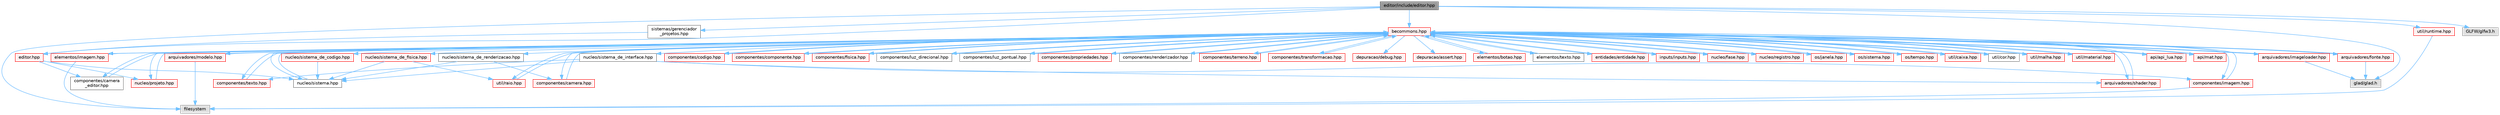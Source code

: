 digraph "editor/include/editor.hpp"
{
 // LATEX_PDF_SIZE
  bgcolor="transparent";
  edge [fontname=Helvetica,fontsize=10,labelfontname=Helvetica,labelfontsize=10];
  node [fontname=Helvetica,fontsize=10,shape=box,height=0.2,width=0.4];
  Node1 [id="Node000001",label="editor/include/editor.hpp",height=0.2,width=0.4,color="gray40", fillcolor="grey60", style="filled", fontcolor="black",tooltip=" "];
  Node1 -> Node2 [id="edge1_Node000001_Node000002",color="steelblue1",style="solid",tooltip=" "];
  Node2 [id="Node000002",label="glad/glad.h",height=0.2,width=0.4,color="grey60", fillcolor="#E0E0E0", style="filled",tooltip=" "];
  Node1 -> Node3 [id="edge2_Node000001_Node000003",color="steelblue1",style="solid",tooltip=" "];
  Node3 [id="Node000003",label="GLFW/glfw3.h",height=0.2,width=0.4,color="grey60", fillcolor="#E0E0E0", style="filled",tooltip=" "];
  Node1 -> Node4 [id="edge3_Node000001_Node000004",color="steelblue1",style="solid",tooltip=" "];
  Node4 [id="Node000004",label="filesystem",height=0.2,width=0.4,color="grey60", fillcolor="#E0E0E0", style="filled",tooltip=" "];
  Node1 -> Node5 [id="edge4_Node000001_Node000005",color="steelblue1",style="solid",tooltip=" "];
  Node5 [id="Node000005",label="becommons.hpp",height=0.2,width=0.4,color="red", fillcolor="#FFF0F0", style="filled",URL="$becommons_8hpp.html",tooltip=" "];
  Node5 -> Node6 [id="edge5_Node000005_Node000006",color="steelblue1",style="solid",tooltip=" "];
  Node6 [id="Node000006",label="api/api_lua.hpp",height=0.2,width=0.4,color="red", fillcolor="#FFF0F0", style="filled",URL="$api__lua_8hpp.html",tooltip="Gerencia a configuração do luabridge para api lua."];
  Node6 -> Node5 [id="edge6_Node000006_Node000005",color="steelblue1",style="solid",tooltip=" "];
  Node5 -> Node11 [id="edge7_Node000005_Node000011",color="steelblue1",style="solid",tooltip=" "];
  Node11 [id="Node000011",label="api/mat.hpp",height=0.2,width=0.4,color="red", fillcolor="#FFF0F0", style="filled",URL="$mat_8hpp.html",tooltip="Gerencia funçoes matemáticas."];
  Node11 -> Node5 [id="edge8_Node000011_Node000005",color="steelblue1",style="solid",tooltip=" "];
  Node5 -> Node14 [id="edge9_Node000005_Node000014",color="steelblue1",style="solid",tooltip=" "];
  Node14 [id="Node000014",label="arquivadores/fonte.hpp",height=0.2,width=0.4,color="red", fillcolor="#FFF0F0", style="filled",URL="$fonte_8hpp.html",tooltip="Define estruturas básicas para renderização de textos."];
  Node14 -> Node2 [id="edge10_Node000014_Node000002",color="steelblue1",style="solid",tooltip=" "];
  Node14 -> Node5 [id="edge11_Node000014_Node000005",color="steelblue1",style="solid",tooltip=" "];
  Node5 -> Node18 [id="edge12_Node000005_Node000018",color="steelblue1",style="solid",tooltip=" "];
  Node18 [id="Node000018",label="arquivadores/imageloader.hpp",height=0.2,width=0.4,color="red", fillcolor="#FFF0F0", style="filled",URL="$imageloader_8hpp.html",tooltip="Gerencia as imagems/texturas carregadas na engine."];
  Node18 -> Node2 [id="edge13_Node000018_Node000002",color="steelblue1",style="solid",tooltip=" "];
  Node18 -> Node5 [id="edge14_Node000018_Node000005",color="steelblue1",style="solid",tooltip=" "];
  Node5 -> Node24 [id="edge15_Node000005_Node000024",color="steelblue1",style="solid",tooltip=" "];
  Node24 [id="Node000024",label="arquivadores/modelo.hpp",height=0.2,width=0.4,color="red", fillcolor="#FFF0F0", style="filled",URL="$modelo_8hpp.html",tooltip="Carrega um modelo usando a biblioteca assimp com base em um diretório."];
  Node24 -> Node4 [id="edge16_Node000024_Node000004",color="steelblue1",style="solid",tooltip=" "];
  Node24 -> Node5 [id="edge17_Node000024_Node000005",color="steelblue1",style="solid",tooltip=" "];
  Node5 -> Node25 [id="edge18_Node000005_Node000025",color="steelblue1",style="solid",tooltip=" "];
  Node25 [id="Node000025",label="arquivadores/shader.hpp",height=0.2,width=0.4,color="red", fillcolor="#FFF0F0", style="filled",URL="$shader_8hpp.html",tooltip="Gerencia os shaders GLSL."];
  Node25 -> Node5 [id="edge19_Node000025_Node000005",color="steelblue1",style="solid",tooltip=" "];
  Node5 -> Node31 [id="edge20_Node000005_Node000031",color="steelblue1",style="solid",tooltip=" "];
  Node31 [id="Node000031",label="componentes/camera.hpp",height=0.2,width=0.4,color="red", fillcolor="#FFF0F0", style="filled",URL="$camera_8hpp.html",tooltip="Estrutura básica de câmera."];
  Node31 -> Node5 [id="edge21_Node000031_Node000005",color="steelblue1",style="solid",tooltip=" "];
  Node5 -> Node34 [id="edge22_Node000005_Node000034",color="steelblue1",style="solid",tooltip=" "];
  Node34 [id="Node000034",label="componentes/camera\l_editor.hpp",height=0.2,width=0.4,color="grey40", fillcolor="white", style="filled",URL="$camera__editor_8hpp.html",tooltip=" "];
  Node34 -> Node5 [id="edge23_Node000034_Node000005",color="steelblue1",style="solid",tooltip=" "];
  Node5 -> Node35 [id="edge24_Node000005_Node000035",color="steelblue1",style="solid",tooltip=" "];
  Node35 [id="Node000035",label="componentes/codigo.hpp",height=0.2,width=0.4,color="red", fillcolor="#FFF0F0", style="filled",URL="$codigo_8hpp.html",tooltip="Componente de código para entidades ECS."];
  Node35 -> Node5 [id="edge25_Node000035_Node000005",color="steelblue1",style="solid",tooltip=" "];
  Node5 -> Node37 [id="edge26_Node000005_Node000037",color="steelblue1",style="solid",tooltip=" "];
  Node37 [id="Node000037",label="componentes/componente.hpp",height=0.2,width=0.4,color="red", fillcolor="#FFF0F0", style="filled",URL="$componente_8hpp.html",tooltip="Estrutura base para componetes."];
  Node37 -> Node5 [id="edge27_Node000037_Node000005",color="steelblue1",style="solid",tooltip=" "];
  Node5 -> Node42 [id="edge28_Node000005_Node000042",color="steelblue1",style="solid",tooltip=" "];
  Node42 [id="Node000042",label="componentes/fisica.hpp",height=0.2,width=0.4,color="red", fillcolor="#FFF0F0", style="filled",URL="$fisica_8hpp.html",tooltip="Componente de física para entidades ECS."];
  Node42 -> Node5 [id="edge29_Node000042_Node000005",color="steelblue1",style="solid",tooltip=" "];
  Node5 -> Node43 [id="edge30_Node000005_Node000043",color="steelblue1",style="solid",tooltip=" "];
  Node43 [id="Node000043",label="componentes/imagem.hpp",height=0.2,width=0.4,color="red", fillcolor="#FFF0F0", style="filled",URL="$componentes_2imagem_8hpp.html",tooltip=" "];
  Node43 -> Node4 [id="edge31_Node000043_Node000004",color="steelblue1",style="solid",tooltip=" "];
  Node43 -> Node5 [id="edge32_Node000043_Node000005",color="steelblue1",style="solid",tooltip=" "];
  Node5 -> Node44 [id="edge33_Node000005_Node000044",color="steelblue1",style="solid",tooltip=" "];
  Node44 [id="Node000044",label="componentes/luz_direcional.hpp",height=0.2,width=0.4,color="grey40", fillcolor="white", style="filled",URL="$luz__direcional_8hpp.html",tooltip=" "];
  Node44 -> Node5 [id="edge34_Node000044_Node000005",color="steelblue1",style="solid",tooltip=" "];
  Node5 -> Node45 [id="edge35_Node000005_Node000045",color="steelblue1",style="solid",tooltip=" "];
  Node45 [id="Node000045",label="componentes/luz_pontual.hpp",height=0.2,width=0.4,color="grey40", fillcolor="white", style="filled",URL="$luz__pontual_8hpp.html",tooltip=" "];
  Node45 -> Node5 [id="edge36_Node000045_Node000005",color="steelblue1",style="solid",tooltip=" "];
  Node5 -> Node46 [id="edge37_Node000005_Node000046",color="steelblue1",style="solid",tooltip=" "];
  Node46 [id="Node000046",label="componentes/propriedades.hpp",height=0.2,width=0.4,color="red", fillcolor="#FFF0F0", style="filled",URL="$propriedades_8hpp.html",tooltip=" "];
  Node46 -> Node5 [id="edge38_Node000046_Node000005",color="steelblue1",style="solid",tooltip=" "];
  Node5 -> Node47 [id="edge39_Node000005_Node000047",color="steelblue1",style="solid",tooltip=" "];
  Node47 [id="Node000047",label="componentes/renderizador.hpp",height=0.2,width=0.4,color="grey40", fillcolor="white", style="filled",URL="$renderizador_8hpp.html",tooltip=" "];
  Node47 -> Node5 [id="edge40_Node000047_Node000005",color="steelblue1",style="solid",tooltip=" "];
  Node5 -> Node48 [id="edge41_Node000005_Node000048",color="steelblue1",style="solid",tooltip=" "];
  Node48 [id="Node000048",label="componentes/terreno.hpp",height=0.2,width=0.4,color="red", fillcolor="#FFF0F0", style="filled",URL="$terreno_8hpp.html",tooltip=" "];
  Node48 -> Node5 [id="edge42_Node000048_Node000005",color="steelblue1",style="solid",tooltip=" "];
  Node5 -> Node49 [id="edge43_Node000005_Node000049",color="steelblue1",style="solid",tooltip=" "];
  Node49 [id="Node000049",label="componentes/texto.hpp",height=0.2,width=0.4,color="red", fillcolor="#FFF0F0", style="filled",URL="$componentes_2texto_8hpp.html",tooltip=" "];
  Node49 -> Node5 [id="edge44_Node000049_Node000005",color="steelblue1",style="solid",tooltip=" "];
  Node5 -> Node50 [id="edge45_Node000005_Node000050",color="steelblue1",style="solid",tooltip=" "];
  Node50 [id="Node000050",label="componentes/transformacao.hpp",height=0.2,width=0.4,color="red", fillcolor="#FFF0F0", style="filled",URL="$transformacao_8hpp.html",tooltip="Calcula a mtriz de modelo para um objeto 3d qualquer."];
  Node50 -> Node5 [id="edge46_Node000050_Node000005",color="steelblue1",style="solid",tooltip=" "];
  Node5 -> Node54 [id="edge47_Node000005_Node000054",color="steelblue1",style="solid",tooltip=" "];
  Node54 [id="Node000054",label="depuracao/debug.hpp",height=0.2,width=0.4,color="red", fillcolor="#FFF0F0", style="filled",URL="$debug_8hpp.html",tooltip=" "];
  Node5 -> Node55 [id="edge48_Node000005_Node000055",color="steelblue1",style="solid",tooltip=" "];
  Node55 [id="Node000055",label="depuracao/assert.hpp",height=0.2,width=0.4,color="red", fillcolor="#FFF0F0", style="filled",URL="$assert_8hpp.html",tooltip=" "];
  Node5 -> Node58 [id="edge49_Node000005_Node000058",color="steelblue1",style="solid",tooltip=" "];
  Node58 [id="Node000058",label="elementos/botao.hpp",height=0.2,width=0.4,color="red", fillcolor="#FFF0F0", style="filled",URL="$botao_8hpp.html",tooltip=" "];
  Node58 -> Node5 [id="edge50_Node000058_Node000005",color="steelblue1",style="solid",tooltip=" "];
  Node5 -> Node60 [id="edge51_Node000005_Node000060",color="steelblue1",style="solid",tooltip=" "];
  Node60 [id="Node000060",label="elementos/imagem.hpp",height=0.2,width=0.4,color="red", fillcolor="#FFF0F0", style="filled",URL="$elementos_2imagem_8hpp.html",tooltip="Gerencia a configuração do luabridge para api lua."];
  Node60 -> Node4 [id="edge52_Node000060_Node000004",color="steelblue1",style="solid",tooltip=" "];
  Node60 -> Node5 [id="edge53_Node000060_Node000005",color="steelblue1",style="solid",tooltip=" "];
  Node5 -> Node61 [id="edge54_Node000005_Node000061",color="steelblue1",style="solid",tooltip=" "];
  Node61 [id="Node000061",label="elementos/texto.hpp",height=0.2,width=0.4,color="grey40", fillcolor="white", style="filled",URL="$elementos_2texto_8hpp.html",tooltip=" "];
  Node61 -> Node5 [id="edge55_Node000061_Node000005",color="steelblue1",style="solid",tooltip=" "];
  Node5 -> Node62 [id="edge56_Node000005_Node000062",color="steelblue1",style="solid",tooltip=" "];
  Node62 [id="Node000062",label="entidades/entidade.hpp",height=0.2,width=0.4,color="red", fillcolor="#FFF0F0", style="filled",URL="$entidade_8hpp.html",tooltip="Inclusoes e defini��es relacionadas � entidade."];
  Node62 -> Node5 [id="edge57_Node000062_Node000005",color="steelblue1",style="solid",tooltip=" "];
  Node5 -> Node63 [id="edge58_Node000005_Node000063",color="steelblue1",style="solid",tooltip=" "];
  Node63 [id="Node000063",label="inputs/inputs.hpp",height=0.2,width=0.4,color="red", fillcolor="#FFF0F0", style="filled",URL="$inputs_8hpp.html",tooltip=" "];
  Node63 -> Node5 [id="edge59_Node000063_Node000005",color="steelblue1",style="solid",tooltip=" "];
  Node5 -> Node64 [id="edge60_Node000005_Node000064",color="steelblue1",style="solid",tooltip=" "];
  Node64 [id="Node000064",label="nucleo/fase.hpp",height=0.2,width=0.4,color="red", fillcolor="#FFF0F0", style="filled",URL="$fase_8hpp.html",tooltip="Gerencia sistemas numa fase."];
  Node64 -> Node5 [id="edge61_Node000064_Node000005",color="steelblue1",style="solid",tooltip=" "];
  Node5 -> Node65 [id="edge62_Node000005_Node000065",color="steelblue1",style="solid",tooltip=" "];
  Node65 [id="Node000065",label="nucleo/projeto.hpp",height=0.2,width=0.4,color="red", fillcolor="#FFF0F0", style="filled",URL="$projeto_8hpp.html",tooltip="Gerencia configurações do projeto."];
  Node65 -> Node5 [id="edge63_Node000065_Node000005",color="steelblue1",style="solid",tooltip=" "];
  Node5 -> Node66 [id="edge64_Node000005_Node000066",color="steelblue1",style="solid",tooltip=" "];
  Node66 [id="Node000066",label="nucleo/registro.hpp",height=0.2,width=0.4,color="red", fillcolor="#FFF0F0", style="filled",URL="$registro_8hpp.html",tooltip="Inclusoes e definições relacionadas à registro."];
  Node66 -> Node5 [id="edge65_Node000066_Node000005",color="steelblue1",style="solid",tooltip=" "];
  Node5 -> Node68 [id="edge66_Node000005_Node000068",color="steelblue1",style="solid",tooltip=" "];
  Node68 [id="Node000068",label="nucleo/sistema.hpp",height=0.2,width=0.4,color="grey40", fillcolor="white", style="filled",URL="$nucleo_2sistema_8hpp.html",tooltip=" "];
  Node68 -> Node5 [id="edge67_Node000068_Node000005",color="steelblue1",style="solid",tooltip=" "];
  Node5 -> Node69 [id="edge68_Node000005_Node000069",color="steelblue1",style="solid",tooltip=" "];
  Node69 [id="Node000069",label="nucleo/sistema_de_codigo.hpp",height=0.2,width=0.4,color="red", fillcolor="#FFF0F0", style="filled",URL="$sistema__de__codigo_8hpp.html",tooltip=" "];
  Node69 -> Node68 [id="edge69_Node000069_Node000068",color="steelblue1",style="solid",tooltip=" "];
  Node5 -> Node72 [id="edge70_Node000005_Node000072",color="steelblue1",style="solid",tooltip=" "];
  Node72 [id="Node000072",label="nucleo/sistema_de_fisica.hpp",height=0.2,width=0.4,color="red", fillcolor="#FFF0F0", style="filled",URL="$sistema__de__fisica_8hpp.html",tooltip="Gerencia a fisica de jogo com o bullet3."];
  Node72 -> Node68 [id="edge71_Node000072_Node000068",color="steelblue1",style="solid",tooltip=" "];
  Node72 -> Node73 [id="edge72_Node000072_Node000073",color="steelblue1",style="solid",tooltip=" "];
  Node73 [id="Node000073",label="util/raio.hpp",height=0.2,width=0.4,color="red", fillcolor="#FFF0F0", style="filled",URL="$raio_8hpp.html",tooltip=" "];
  Node73 -> Node5 [id="edge73_Node000073_Node000005",color="steelblue1",style="solid",tooltip=" "];
  Node5 -> Node74 [id="edge74_Node000005_Node000074",color="steelblue1",style="solid",tooltip=" "];
  Node74 [id="Node000074",label="nucleo/sistema_de_interface.hpp",height=0.2,width=0.4,color="grey40", fillcolor="white", style="filled",URL="$sistema__de__interface_8hpp.html",tooltip=" "];
  Node74 -> Node68 [id="edge75_Node000074_Node000068",color="steelblue1",style="solid",tooltip=" "];
  Node74 -> Node25 [id="edge76_Node000074_Node000025",color="steelblue1",style="solid",tooltip=" "];
  Node74 -> Node49 [id="edge77_Node000074_Node000049",color="steelblue1",style="solid",tooltip=" "];
  Node74 -> Node43 [id="edge78_Node000074_Node000043",color="steelblue1",style="solid",tooltip=" "];
  Node5 -> Node75 [id="edge79_Node000005_Node000075",color="steelblue1",style="solid",tooltip=" "];
  Node75 [id="Node000075",label="nucleo/sistema_de_renderizacao.hpp",height=0.2,width=0.4,color="grey40", fillcolor="white", style="filled",URL="$sistema__de__renderizacao_8hpp.html",tooltip="Gerencia a renderizacao."];
  Node75 -> Node68 [id="edge80_Node000075_Node000068",color="steelblue1",style="solid",tooltip=" "];
  Node75 -> Node31 [id="edge81_Node000075_Node000031",color="steelblue1",style="solid",tooltip=" "];
  Node5 -> Node76 [id="edge82_Node000005_Node000076",color="steelblue1",style="solid",tooltip=" "];
  Node76 [id="Node000076",label="os/janela.hpp",height=0.2,width=0.4,color="red", fillcolor="#FFF0F0", style="filled",URL="$janela_8hpp.html",tooltip="Inicia e gerencia janela glfw."];
  Node76 -> Node5 [id="edge83_Node000076_Node000005",color="steelblue1",style="solid",tooltip=" "];
  Node5 -> Node77 [id="edge84_Node000005_Node000077",color="steelblue1",style="solid",tooltip=" "];
  Node77 [id="Node000077",label="os/sistema.hpp",height=0.2,width=0.4,color="red", fillcolor="#FFF0F0", style="filled",URL="$os_2sistema_8hpp.html",tooltip="funçoes do sistema"];
  Node77 -> Node5 [id="edge85_Node000077_Node000005",color="steelblue1",style="solid",tooltip=" "];
  Node5 -> Node80 [id="edge86_Node000005_Node000080",color="steelblue1",style="solid",tooltip=" "];
  Node80 [id="Node000080",label="os/tempo.hpp",height=0.2,width=0.4,color="red", fillcolor="#FFF0F0", style="filled",URL="$tempo_8hpp.html",tooltip="Inicia e gerencia o tempo."];
  Node80 -> Node5 [id="edge87_Node000080_Node000005",color="steelblue1",style="solid",tooltip=" "];
  Node5 -> Node82 [id="edge88_Node000005_Node000082",color="steelblue1",style="solid",tooltip=" "];
  Node82 [id="Node000082",label="util/caixa.hpp",height=0.2,width=0.4,color="red", fillcolor="#FFF0F0", style="filled",URL="$caixa_8hpp.html",tooltip=" "];
  Node82 -> Node5 [id="edge89_Node000082_Node000005",color="steelblue1",style="solid",tooltip=" "];
  Node5 -> Node83 [id="edge90_Node000005_Node000083",color="steelblue1",style="solid",tooltip=" "];
  Node83 [id="Node000083",label="util/cor.hpp",height=0.2,width=0.4,color="grey40", fillcolor="white", style="filled",URL="$cor_8hpp.html",tooltip=" "];
  Node83 -> Node5 [id="edge91_Node000083_Node000005",color="steelblue1",style="solid",tooltip=" "];
  Node5 -> Node84 [id="edge92_Node000005_Node000084",color="steelblue1",style="solid",tooltip=" "];
  Node84 [id="Node000084",label="util/malha.hpp",height=0.2,width=0.4,color="red", fillcolor="#FFF0F0", style="filled",URL="$malha_8hpp.html",tooltip=" "];
  Node84 -> Node5 [id="edge93_Node000084_Node000005",color="steelblue1",style="solid",tooltip=" "];
  Node5 -> Node85 [id="edge94_Node000005_Node000085",color="steelblue1",style="solid",tooltip=" "];
  Node85 [id="Node000085",label="util/material.hpp",height=0.2,width=0.4,color="red", fillcolor="#FFF0F0", style="filled",URL="$material_8hpp.html",tooltip=" "];
  Node85 -> Node5 [id="edge95_Node000085_Node000005",color="steelblue1",style="solid",tooltip=" "];
  Node5 -> Node73 [id="edge96_Node000005_Node000073",color="steelblue1",style="solid",tooltip=" "];
  Node1 -> Node92 [id="edge97_Node000001_Node000092",color="steelblue1",style="solid",tooltip=" "];
  Node92 [id="Node000092",label="util/runtime.hpp",height=0.2,width=0.4,color="red", fillcolor="#FFF0F0", style="filled",URL="$runtime_8hpp.html",tooltip="Gerencia a configuração do luabridge para api lua."];
  Node92 -> Node4 [id="edge98_Node000092_Node000004",color="steelblue1",style="solid",tooltip=" "];
  Node1 -> Node98 [id="edge99_Node000001_Node000098",color="steelblue1",style="solid",tooltip=" "];
  Node98 [id="Node000098",label="sistemas/gerenciador\l_projetos.hpp",height=0.2,width=0.4,color="grey40", fillcolor="white", style="filled",URL="$gerenciador__projetos_8hpp.html",tooltip=" "];
  Node98 -> Node99 [id="edge100_Node000098_Node000099",color="steelblue1",style="solid",tooltip=" "];
  Node99 [id="Node000099",label="editor.hpp",height=0.2,width=0.4,color="red", fillcolor="#FFF0F0", style="filled",URL="$sistemas_2editor_8hpp.html",tooltip="Gerencia a configuração do luabridge para api lua."];
  Node99 -> Node68 [id="edge101_Node000099_Node000068",color="steelblue1",style="solid",tooltip=" "];
  Node99 -> Node65 [id="edge102_Node000099_Node000065",color="steelblue1",style="solid",tooltip=" "];
  Node99 -> Node34 [id="edge103_Node000099_Node000034",color="steelblue1",style="solid",tooltip=" "];
  Node1 -> Node99 [id="edge104_Node000001_Node000099",color="steelblue1",style="solid",tooltip=" "];
}
